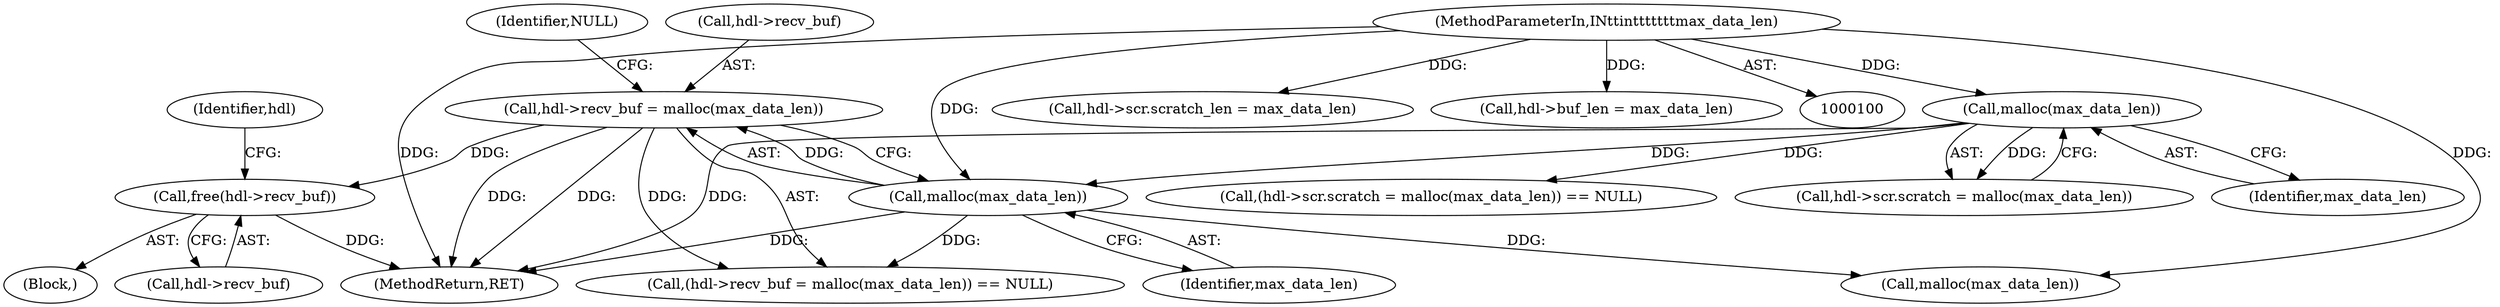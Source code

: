 digraph "0_opa-ff_c5759e7b76f5bf844be6c6641cc1b356bbc83869_1@API" {
"1000286" [label="(Call,free(hdl->recv_buf))"];
"1000180" [label="(Call,hdl->recv_buf = malloc(max_data_len))"];
"1000184" [label="(Call,malloc(max_data_len))"];
"1000170" [label="(Call,malloc(max_data_len))"];
"1000104" [label="(MethodParameterIn,IN\t\tint\t\t\t\t\t\tmax_data_len)"];
"1000285" [label="(Block,)"];
"1000104" [label="(MethodParameterIn,IN\t\tint\t\t\t\t\t\tmax_data_len)"];
"1000180" [label="(Call,hdl->recv_buf = malloc(max_data_len))"];
"1000291" [label="(Identifier,hdl)"];
"1000184" [label="(Call,malloc(max_data_len))"];
"1000170" [label="(Call,malloc(max_data_len))"];
"1000287" [label="(Call,hdl->recv_buf)"];
"1000163" [label="(Call,(hdl->scr.scratch = malloc(max_data_len)) == NULL)"];
"1000294" [label="(MethodReturn,RET)"];
"1000164" [label="(Call,hdl->scr.scratch = malloc(max_data_len))"];
"1000171" [label="(Identifier,max_data_len)"];
"1000213" [label="(Call,hdl->scr.scratch_len = max_data_len)"];
"1000220" [label="(Call,hdl->buf_len = max_data_len)"];
"1000185" [label="(Identifier,max_data_len)"];
"1000181" [label="(Call,hdl->recv_buf)"];
"1000198" [label="(Call,malloc(max_data_len))"];
"1000286" [label="(Call,free(hdl->recv_buf))"];
"1000186" [label="(Identifier,NULL)"];
"1000179" [label="(Call,(hdl->recv_buf = malloc(max_data_len)) == NULL)"];
"1000286" -> "1000285"  [label="AST: "];
"1000286" -> "1000287"  [label="CFG: "];
"1000287" -> "1000286"  [label="AST: "];
"1000291" -> "1000286"  [label="CFG: "];
"1000286" -> "1000294"  [label="DDG: "];
"1000180" -> "1000286"  [label="DDG: "];
"1000180" -> "1000179"  [label="AST: "];
"1000180" -> "1000184"  [label="CFG: "];
"1000181" -> "1000180"  [label="AST: "];
"1000184" -> "1000180"  [label="AST: "];
"1000186" -> "1000180"  [label="CFG: "];
"1000180" -> "1000294"  [label="DDG: "];
"1000180" -> "1000294"  [label="DDG: "];
"1000180" -> "1000179"  [label="DDG: "];
"1000184" -> "1000180"  [label="DDG: "];
"1000184" -> "1000185"  [label="CFG: "];
"1000185" -> "1000184"  [label="AST: "];
"1000184" -> "1000294"  [label="DDG: "];
"1000184" -> "1000179"  [label="DDG: "];
"1000170" -> "1000184"  [label="DDG: "];
"1000104" -> "1000184"  [label="DDG: "];
"1000184" -> "1000198"  [label="DDG: "];
"1000170" -> "1000164"  [label="AST: "];
"1000170" -> "1000171"  [label="CFG: "];
"1000171" -> "1000170"  [label="AST: "];
"1000164" -> "1000170"  [label="CFG: "];
"1000170" -> "1000294"  [label="DDG: "];
"1000170" -> "1000163"  [label="DDG: "];
"1000170" -> "1000164"  [label="DDG: "];
"1000104" -> "1000170"  [label="DDG: "];
"1000104" -> "1000100"  [label="AST: "];
"1000104" -> "1000294"  [label="DDG: "];
"1000104" -> "1000198"  [label="DDG: "];
"1000104" -> "1000213"  [label="DDG: "];
"1000104" -> "1000220"  [label="DDG: "];
}
